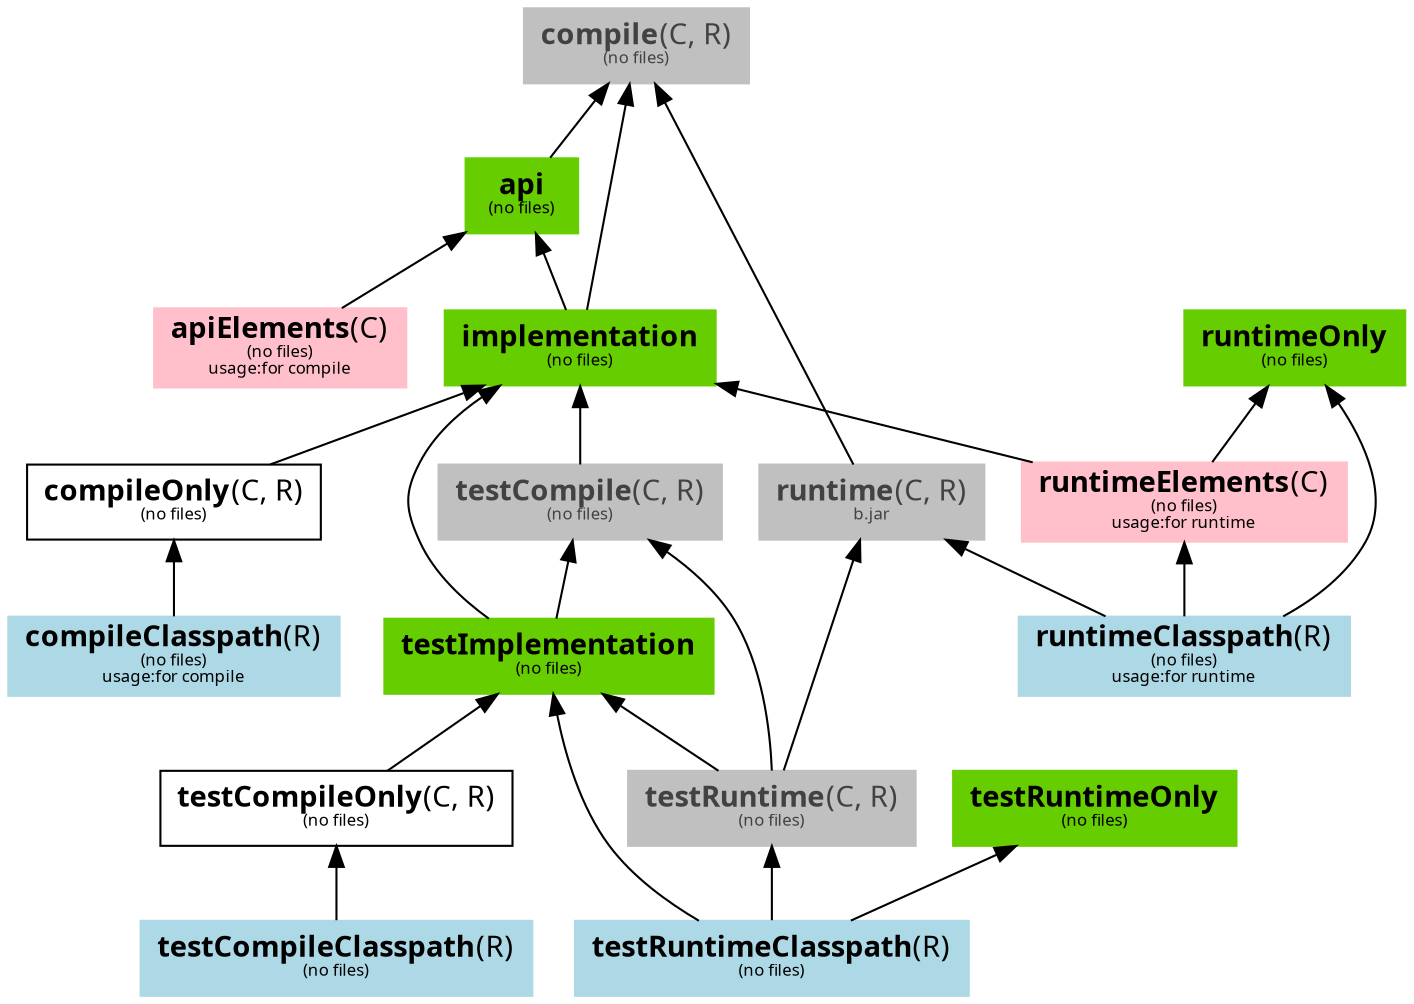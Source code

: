 digraph configurations {
    rankdir = BT;
   graph [ dpi = 300, fontname="Meera"]; 
   node [fontname = "Meera"];
   edge [fontname = "Meera"];

   

   "api" [shape="box", label=<<B>api</B><BR/><FONT POINT-SIZE="8">(no files)</FONT><BR/>>, color="chartreuse3", bgcolor="chartreuse3", style="filled"]
   "api" -> "compile"
   "compile" [shape="box", label=<<B>compile</B>(C, R)<BR/><FONT POINT-SIZE="8">(no files)</FONT><BR/>>, color="grey", bgcolor="grey", style="filled", fontcolor="gray26"]
   "apiElements" [shape="box", label=<<B>apiElements</B>(C)<BR/><FONT POINT-SIZE="8">(no files)</FONT><BR/><FONT POINT-SIZE="8">usage:for compile</FONT>>, color="pink", bgcolor="pink", style="filled"]
   "apiElements" -> "api"
   "compileClasspath" [shape="box", label=<<B>compileClasspath</B>(R)<BR/><FONT POINT-SIZE="8">(no files)</FONT><BR/><FONT POINT-SIZE="8">usage:for compile</FONT>>, color="lightblue", bgcolor="lightblue", style="filled"]
   "compileClasspath" -> "compileOnly"
   "compileOnly" [shape="box", label=<<B>compileOnly</B>(C, R)<BR/><FONT POINT-SIZE="8">(no files)</FONT><BR/>>, ]
   "compileOnly" -> "implementation"
   "implementation" [shape="box", label=<<B>implementation</B><BR/><FONT POINT-SIZE="8">(no files)</FONT><BR/>>, color="chartreuse3", bgcolor="chartreuse3", style="filled"]
   "implementation" -> "compile"
   "implementation" -> "api"
   "runtimeClasspath" [shape="box", label=<<B>runtimeClasspath</B>(R)<BR/><FONT POINT-SIZE="8">(no files)</FONT><BR/><FONT POINT-SIZE="8">usage:for runtime</FONT>>, color="lightblue", bgcolor="lightblue", style="filled"]
   "runtimeClasspath" -> "runtimeOnly"
   "runtimeOnly" [shape="box", label=<<B>runtimeOnly</B><BR/><FONT POINT-SIZE="8">(no files)</FONT><BR/>>, color="chartreuse3", bgcolor="chartreuse3", style="filled"]
   "runtimeClasspath" -> "runtime"
   "runtime" [shape="box", label=<<B>runtime</B>(C, R)<BR/><FONT POINT-SIZE="8">b.jar</FONT><BR/>>, color="grey", bgcolor="grey", style="filled", fontcolor="gray26"]
   "runtime" -> "compile"
   "runtimeClasspath" -> "runtimeElements"
   "runtimeElements" [shape="box", label=<<B>runtimeElements</B>(C)<BR/><FONT POINT-SIZE="8">(no files)</FONT><BR/><FONT POINT-SIZE="8">usage:for runtime</FONT>>, color="pink", bgcolor="pink", style="filled"]
   "runtimeElements" -> "implementation"
   "runtimeElements" -> "runtimeOnly"
   "testCompile" [shape="box", label=<<B>testCompile</B>(C, R)<BR/><FONT POINT-SIZE="8">(no files)</FONT><BR/>>, color="grey", bgcolor="grey", style="filled", fontcolor="gray26"]
   "testCompile" -> "implementation"
   "testCompileClasspath" [shape="box", label=<<B>testCompileClasspath</B>(R)<BR/><FONT POINT-SIZE="8">(no files)</FONT><BR/>>, color="lightblue", bgcolor="lightblue", style="filled"]
   "testCompileClasspath" -> "testCompileOnly"
   "testCompileOnly" [shape="box", label=<<B>testCompileOnly</B>(C, R)<BR/><FONT POINT-SIZE="8">(no files)</FONT><BR/>>, ]
   "testCompileOnly" -> "testImplementation"
   "testImplementation" [shape="box", label=<<B>testImplementation</B><BR/><FONT POINT-SIZE="8">(no files)</FONT><BR/>>, color="chartreuse3", bgcolor="chartreuse3", style="filled"]
   "testImplementation" -> "testCompile"
   "testImplementation" -> "implementation"
   "testRuntime" [shape="box", label=<<B>testRuntime</B>(C, R)<BR/><FONT POINT-SIZE="8">(no files)</FONT><BR/>>, color="grey", bgcolor="grey", style="filled", fontcolor="gray26"]
   "testRuntime" -> "testCompile"
   "testRuntime" -> "runtime"
   "testRuntime" -> "testImplementation"
   "testRuntimeClasspath" [shape="box", label=<<B>testRuntimeClasspath</B>(R)<BR/><FONT POINT-SIZE="8">(no files)</FONT><BR/>>, color="lightblue", bgcolor="lightblue", style="filled"]
   "testRuntimeClasspath" -> "testRuntimeOnly"
   "testRuntimeOnly" [shape="box", label=<<B>testRuntimeOnly</B><BR/><FONT POINT-SIZE="8">(no files)</FONT><BR/>>, color="chartreuse3", bgcolor="chartreuse3", style="filled"]
   "testRuntimeClasspath" -> "testRuntime"
   "testRuntimeClasspath" -> "testImplementation"
}
